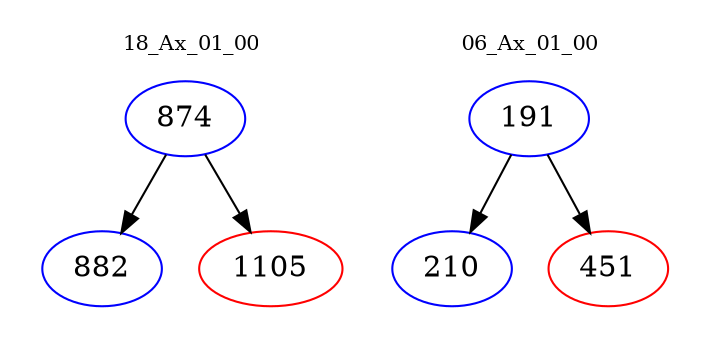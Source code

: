digraph{
subgraph cluster_0 {
color = white
label = "18_Ax_01_00";
fontsize=10;
T0_874 [label="874", color="blue"]
T0_874 -> T0_882 [color="black"]
T0_882 [label="882", color="blue"]
T0_874 -> T0_1105 [color="black"]
T0_1105 [label="1105", color="red"]
}
subgraph cluster_1 {
color = white
label = "06_Ax_01_00";
fontsize=10;
T1_191 [label="191", color="blue"]
T1_191 -> T1_210 [color="black"]
T1_210 [label="210", color="blue"]
T1_191 -> T1_451 [color="black"]
T1_451 [label="451", color="red"]
}
}

